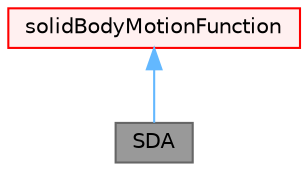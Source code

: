 digraph "SDA"
{
 // LATEX_PDF_SIZE
  bgcolor="transparent";
  edge [fontname=Helvetica,fontsize=10,labelfontname=Helvetica,labelfontsize=10];
  node [fontname=Helvetica,fontsize=10,shape=box,height=0.2,width=0.4];
  Node1 [id="Node000001",label="SDA",height=0.2,width=0.4,color="gray40", fillcolor="grey60", style="filled", fontcolor="black",tooltip="Ship design analysis (SDA) 3DoF motion function."];
  Node2 -> Node1 [id="edge1_Node000001_Node000002",dir="back",color="steelblue1",style="solid",tooltip=" "];
  Node2 [id="Node000002",label="solidBodyMotionFunction",height=0.2,width=0.4,color="red", fillcolor="#FFF0F0", style="filled",URL="$classFoam_1_1solidBodyMotionFunction.html",tooltip="Base class for defining solid-body motions."];
}
